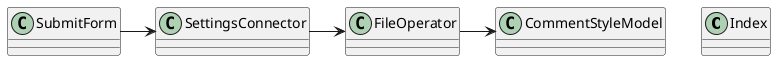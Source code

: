 @startuml クラス図
    '================ View ==================
    class Index
    class SubmitForm

    '=============== Logic =========================
    class SettingsConnector
    class FileOperator
    class CommentStyleModel
    
    SubmitForm -> SettingsConnector
    SettingsConnector -> FileOperator
    FileOperator -> CommentStyleModel



@enduml